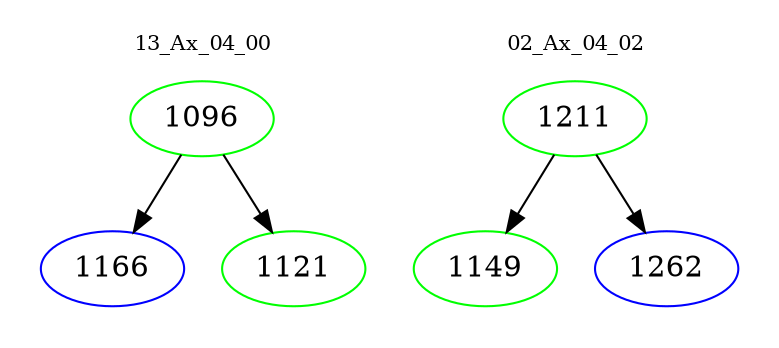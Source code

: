 digraph{
subgraph cluster_0 {
color = white
label = "13_Ax_04_00";
fontsize=10;
T0_1096 [label="1096", color="green"]
T0_1096 -> T0_1166 [color="black"]
T0_1166 [label="1166", color="blue"]
T0_1096 -> T0_1121 [color="black"]
T0_1121 [label="1121", color="green"]
}
subgraph cluster_1 {
color = white
label = "02_Ax_04_02";
fontsize=10;
T1_1211 [label="1211", color="green"]
T1_1211 -> T1_1149 [color="black"]
T1_1149 [label="1149", color="green"]
T1_1211 -> T1_1262 [color="black"]
T1_1262 [label="1262", color="blue"]
}
}

